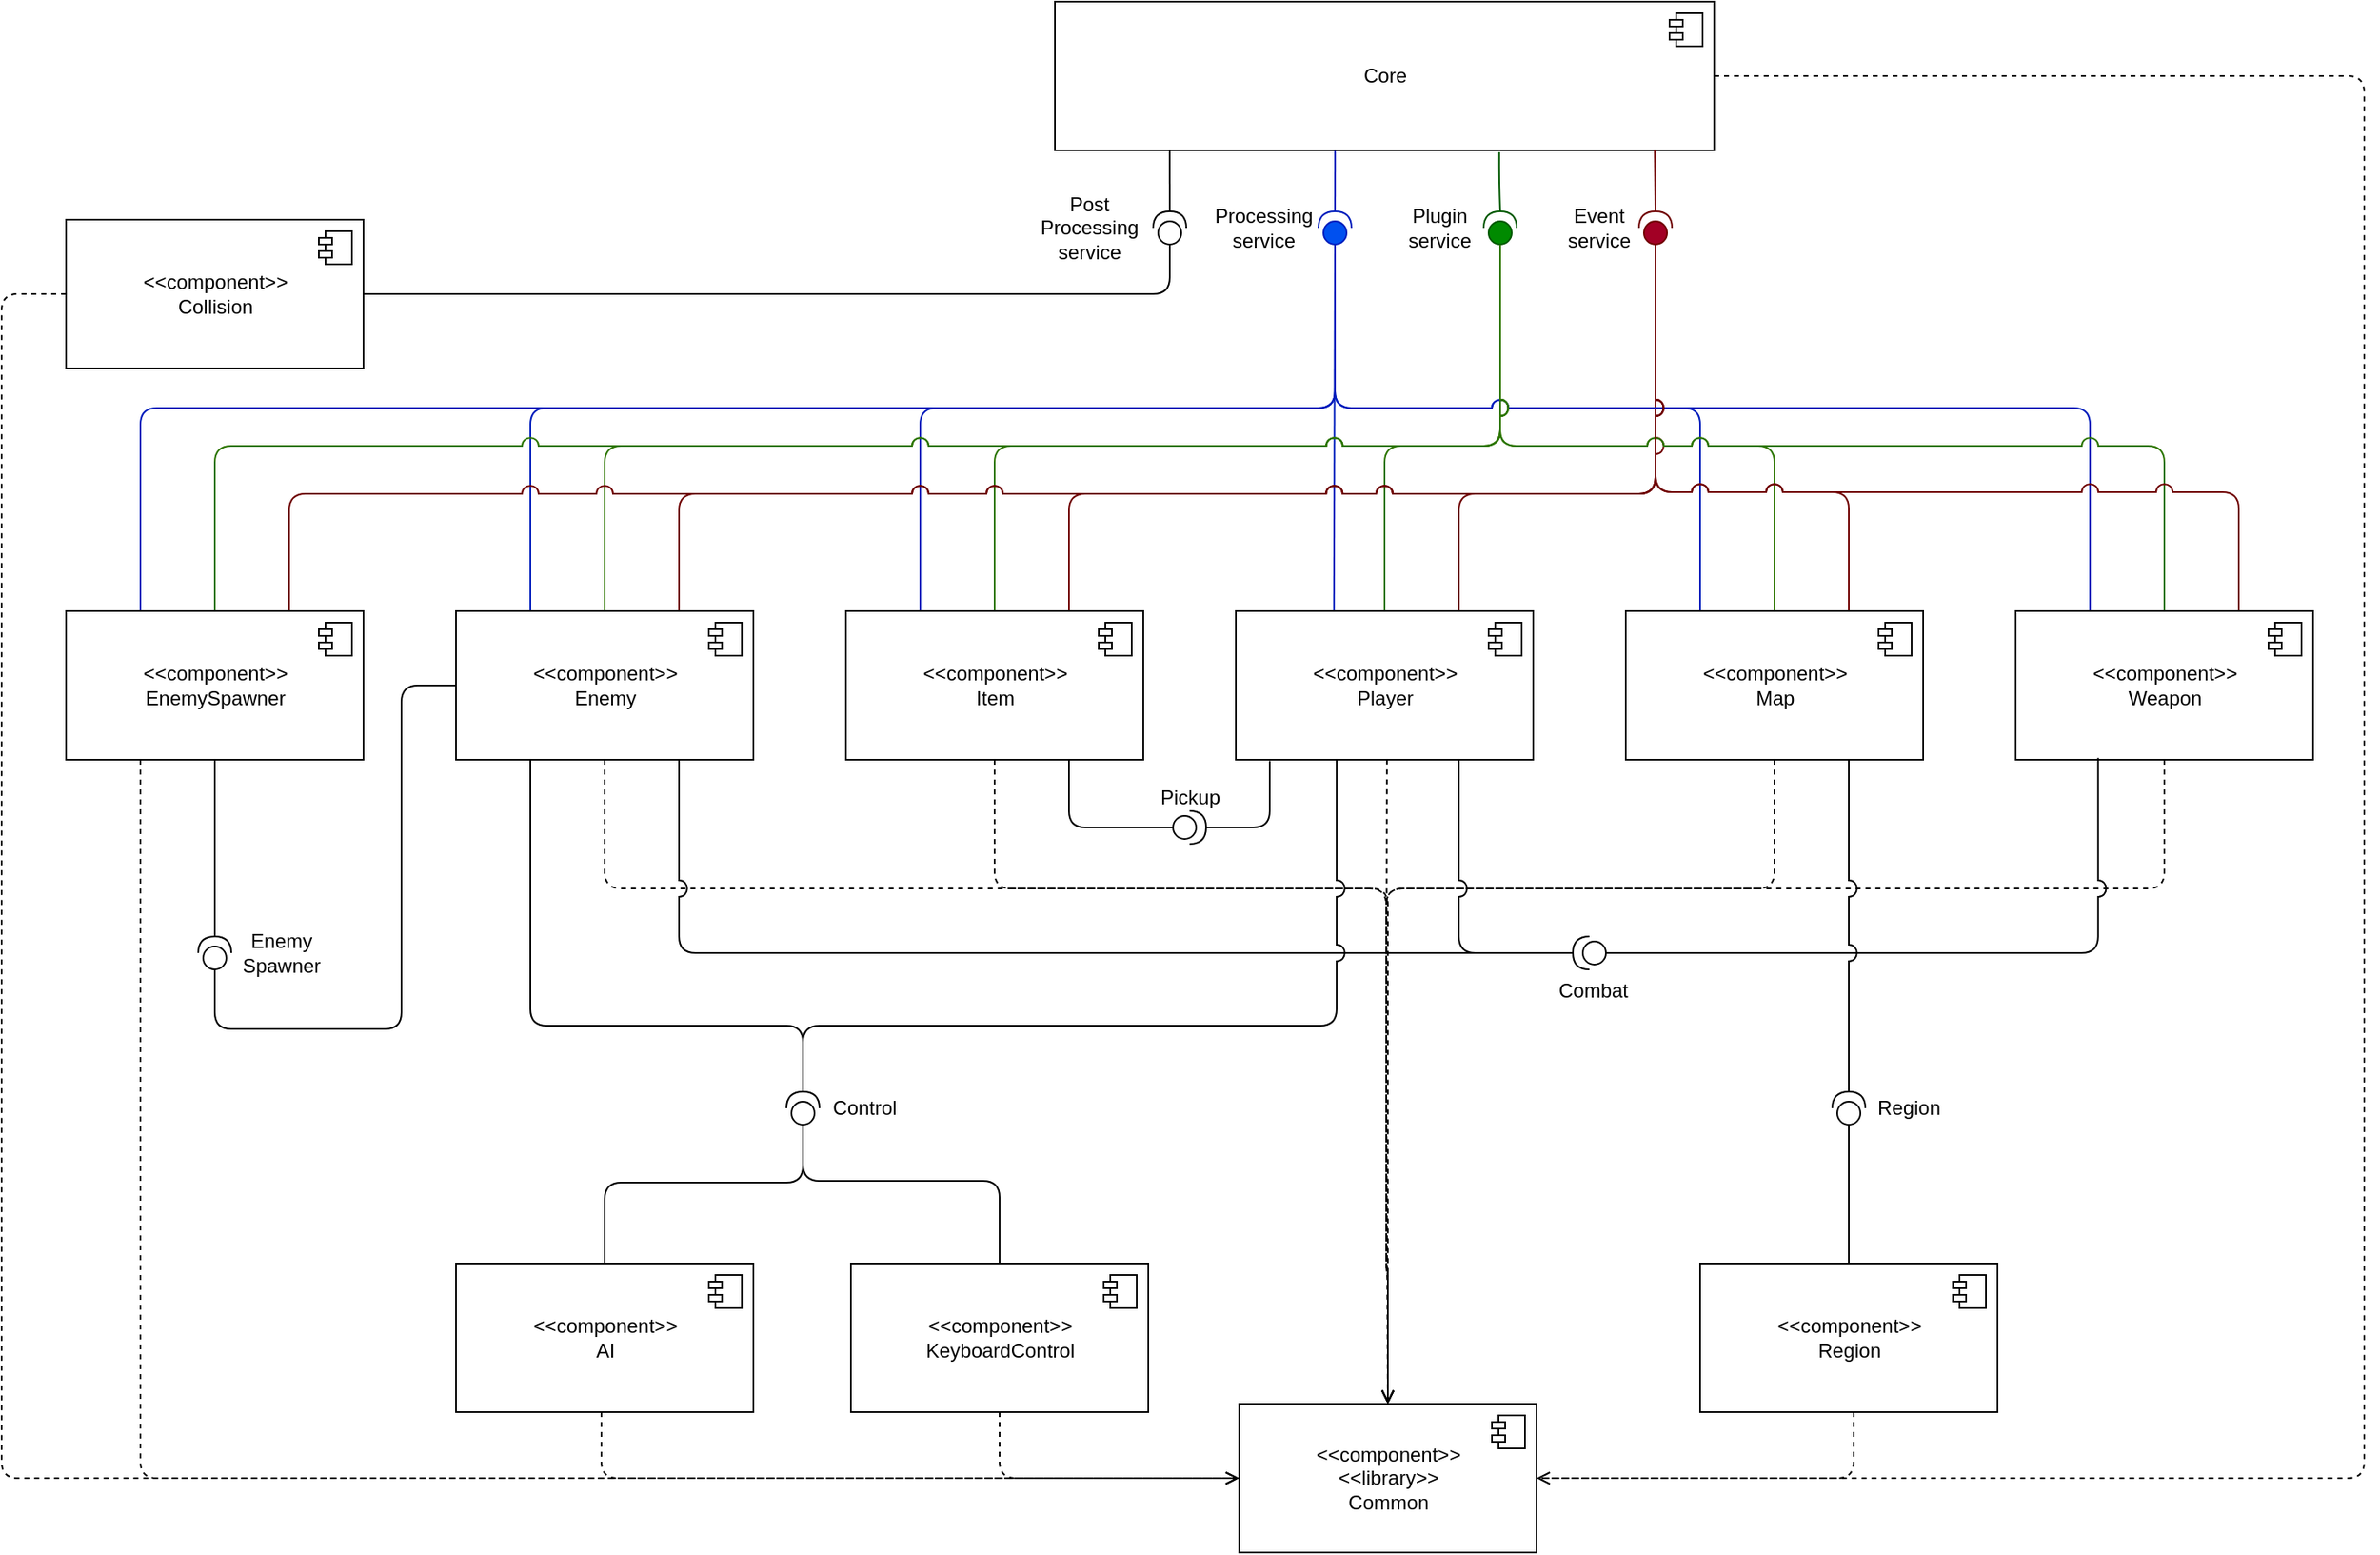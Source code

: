 <mxfile>
    <diagram id="fLNG6U10Jc3AvwP7Pfjn" name="Page-1">
        <mxGraphModel dx="710" dy="-790" grid="0" gridSize="10" guides="1" tooltips="1" connect="1" arrows="1" fold="1" page="0" pageScale="1" pageWidth="827" pageHeight="1169" background="none" math="0" shadow="0">
            <root>
                <mxCell id="0"/>
                <mxCell id="1" parent="0"/>
                <mxCell id="5lTu8dcaC-K2s0UTSZmU-24" style="edgeStyle=orthogonalEdgeStyle;html=1;exitX=0.674;exitY=1.013;exitDx=0;exitDy=0;entryX=1;entryY=0.5;entryDx=0;entryDy=0;entryPerimeter=0;strokeColor=#005700;endArrow=none;endFill=0;exitPerimeter=0;fillColor=#008a00;" parent="1" source="5lTu8dcaC-K2s0UTSZmU-1" target="5lTu8dcaC-K2s0UTSZmU-23" edge="1">
                    <mxGeometry relative="1" as="geometry"/>
                </mxCell>
                <mxCell id="Dqz88kb-FHzcmxErnvod-14" style="edgeStyle=orthogonalEdgeStyle;html=1;dashed=1;endArrow=open;endFill=0;entryX=1;entryY=0.5;entryDx=0;entryDy=0;exitX=1;exitY=0.5;exitDx=0;exitDy=0;" parent="1" source="5lTu8dcaC-K2s0UTSZmU-1" target="8" edge="1">
                    <mxGeometry relative="1" as="geometry">
                        <mxPoint x="2411" y="2480" as="targetPoint"/>
                        <Array as="points">
                            <mxPoint x="2345" y="1824"/>
                            <mxPoint x="2345" y="2673"/>
                        </Array>
                    </mxGeometry>
                </mxCell>
                <mxCell id="5lTu8dcaC-K2s0UTSZmU-1" value="Core" style="html=1;dropTarget=0;" parent="1" vertex="1">
                    <mxGeometry x="1552.5" y="1779" width="399" height="90" as="geometry"/>
                </mxCell>
                <mxCell id="5lTu8dcaC-K2s0UTSZmU-2" value="" style="shape=module;jettyWidth=8;jettyHeight=4;" parent="5lTu8dcaC-K2s0UTSZmU-1" vertex="1">
                    <mxGeometry x="1" width="20" height="20" relative="1" as="geometry">
                        <mxPoint x="-27" y="7" as="offset"/>
                    </mxGeometry>
                </mxCell>
                <mxCell id="Dqz88kb-FHzcmxErnvod-9" style="edgeStyle=none;html=1;entryX=0.5;entryY=0;entryDx=0;entryDy=0;dashed=1;endArrow=open;endFill=0;exitX=0.508;exitY=0.998;exitDx=0;exitDy=0;exitPerimeter=0;" parent="1" source="5lTu8dcaC-K2s0UTSZmU-3" target="8" edge="1">
                    <mxGeometry relative="1" as="geometry">
                        <Array as="points">
                            <mxPoint x="1753" y="2433"/>
                        </Array>
                    </mxGeometry>
                </mxCell>
                <mxCell id="57" style="edgeStyle=orthogonalEdgeStyle;jumpStyle=arc;jumpSize=10;html=1;exitX=0.33;exitY=0.004;exitDx=0;exitDy=0;endArrow=none;endFill=0;entryX=0;entryY=0.5;entryDx=0;entryDy=0;entryPerimeter=0;exitPerimeter=0;fillColor=#0050ef;strokeColor=#001DBC;" parent="1" source="5lTu8dcaC-K2s0UTSZmU-3" target="Dqz88kb-FHzcmxErnvod-2" edge="1">
                    <mxGeometry relative="1" as="geometry">
                        <mxPoint x="1754.667" y="1957.5" as="targetPoint"/>
                        <Array as="points">
                            <mxPoint x="1722" y="2148"/>
                        </Array>
                    </mxGeometry>
                </mxCell>
                <mxCell id="63" style="edgeStyle=orthogonalEdgeStyle;jumpStyle=arc;jumpSize=10;html=1;endArrow=none;endFill=0;entryX=0;entryY=0.5;entryDx=0;entryDy=0;entryPerimeter=0;fillColor=#60a917;strokeColor=#2D7600;" parent="1" source="5lTu8dcaC-K2s0UTSZmU-3" target="5lTu8dcaC-K2s0UTSZmU-23" edge="1">
                    <mxGeometry relative="1" as="geometry">
                        <mxPoint x="1876.095" y="1907.667" as="targetPoint"/>
                        <Array as="points">
                            <mxPoint x="1752" y="2048"/>
                            <mxPoint x="1822" y="2048"/>
                        </Array>
                    </mxGeometry>
                </mxCell>
                <mxCell id="69" style="edgeStyle=orthogonalEdgeStyle;jumpStyle=arc;jumpSize=10;html=1;exitX=0.75;exitY=0;exitDx=0;exitDy=0;entryX=0;entryY=0.5;entryDx=0;entryDy=0;entryPerimeter=0;endArrow=none;endFill=0;fillColor=#a20025;strokeColor=#6F0000;" parent="1" source="5lTu8dcaC-K2s0UTSZmU-3" target="35" edge="1">
                    <mxGeometry relative="1" as="geometry">
                        <Array as="points">
                            <mxPoint x="1797" y="2077"/>
                            <mxPoint x="1916" y="2077"/>
                        </Array>
                    </mxGeometry>
                </mxCell>
                <mxCell id="5lTu8dcaC-K2s0UTSZmU-3" value="&amp;lt;&amp;lt;component&amp;gt;&amp;gt;&lt;br&gt;Player" style="html=1;dropTarget=0;" parent="1" vertex="1">
                    <mxGeometry x="1662" y="2148" width="180" height="90" as="geometry"/>
                </mxCell>
                <mxCell id="5lTu8dcaC-K2s0UTSZmU-4" value="" style="shape=module;jettyWidth=8;jettyHeight=4;" parent="5lTu8dcaC-K2s0UTSZmU-3" vertex="1">
                    <mxGeometry x="1" width="20" height="20" relative="1" as="geometry">
                        <mxPoint x="-27" y="7" as="offset"/>
                    </mxGeometry>
                </mxCell>
                <mxCell id="5lTu8dcaC-K2s0UTSZmU-7" style="edgeStyle=none;html=1;exitX=1;exitY=0.5;exitDx=0;exitDy=0;exitPerimeter=0;endArrow=none;endFill=0;entryX=0.425;entryY=1.004;entryDx=0;entryDy=0;entryPerimeter=0;fillColor=#0050ef;strokeColor=#001DBC;" parent="1" source="Dqz88kb-FHzcmxErnvod-2" target="5lTu8dcaC-K2s0UTSZmU-1" edge="1">
                    <mxGeometry relative="1" as="geometry">
                        <mxPoint x="1753" y="1803" as="targetPoint"/>
                    </mxGeometry>
                </mxCell>
                <mxCell id="Dqz88kb-FHzcmxErnvod-2" value="" style="shape=providedRequiredInterface;html=1;verticalLabelPosition=bottom;rotation=-90;fillColor=#0050ef;fontColor=#ffffff;strokeColor=#001DBC;" parent="1" vertex="1">
                    <mxGeometry x="1712" y="1906" width="20" height="20" as="geometry"/>
                </mxCell>
                <mxCell id="Dqz88kb-FHzcmxErnvod-10" style="edgeStyle=orthogonalEdgeStyle;html=1;entryX=0.5;entryY=0;entryDx=0;entryDy=0;dashed=1;endArrow=open;endFill=0;" parent="1" source="5lTu8dcaC-K2s0UTSZmU-9" target="8" edge="1">
                    <mxGeometry relative="1" as="geometry">
                        <Array as="points">
                            <mxPoint x="1516" y="2316"/>
                            <mxPoint x="1753" y="2316"/>
                            <mxPoint x="1753" y="2548"/>
                        </Array>
                    </mxGeometry>
                </mxCell>
                <mxCell id="56" style="edgeStyle=orthogonalEdgeStyle;jumpStyle=arc;jumpSize=10;html=1;entryX=0;entryY=0.5;entryDx=0;entryDy=0;entryPerimeter=0;endArrow=none;endFill=0;exitX=0.25;exitY=0;exitDx=0;exitDy=0;fillColor=#0050ef;strokeColor=#001DBC;" parent="1" source="5lTu8dcaC-K2s0UTSZmU-9" target="Dqz88kb-FHzcmxErnvod-2" edge="1">
                    <mxGeometry relative="1" as="geometry">
                        <Array as="points">
                            <mxPoint x="1471" y="2025"/>
                            <mxPoint x="1722" y="2025"/>
                        </Array>
                    </mxGeometry>
                </mxCell>
                <mxCell id="62" style="edgeStyle=orthogonalEdgeStyle;jumpStyle=arc;jumpSize=10;html=1;exitX=0.5;exitY=0;exitDx=0;exitDy=0;entryX=0;entryY=0.5;entryDx=0;entryDy=0;entryPerimeter=0;endArrow=none;endFill=0;fillColor=#60a917;strokeColor=#2D7600;" parent="1" source="5lTu8dcaC-K2s0UTSZmU-9" target="5lTu8dcaC-K2s0UTSZmU-23" edge="1">
                    <mxGeometry relative="1" as="geometry">
                        <Array as="points">
                            <mxPoint x="1516" y="2048"/>
                            <mxPoint x="1822" y="2048"/>
                        </Array>
                    </mxGeometry>
                </mxCell>
                <mxCell id="68" style="edgeStyle=orthogonalEdgeStyle;jumpStyle=arc;jumpSize=10;html=1;exitX=0.75;exitY=0;exitDx=0;exitDy=0;entryX=0;entryY=0.5;entryDx=0;entryDy=0;entryPerimeter=0;endArrow=none;endFill=0;fillColor=#a20025;strokeColor=#6F0000;" parent="1" source="5lTu8dcaC-K2s0UTSZmU-9" target="35" edge="1">
                    <mxGeometry relative="1" as="geometry">
                        <Array as="points">
                            <mxPoint x="1561" y="2077"/>
                            <mxPoint x="1916" y="2077"/>
                        </Array>
                    </mxGeometry>
                </mxCell>
                <mxCell id="88" style="edgeStyle=orthogonalEdgeStyle;jumpStyle=arc;jumpSize=10;html=1;exitX=0.75;exitY=1;exitDx=0;exitDy=0;entryX=0;entryY=0.5;entryDx=0;entryDy=0;entryPerimeter=0;endArrow=none;endFill=0;" parent="1" source="5lTu8dcaC-K2s0UTSZmU-9" target="87" edge="1">
                    <mxGeometry relative="1" as="geometry"/>
                </mxCell>
                <mxCell id="5lTu8dcaC-K2s0UTSZmU-9" value="&amp;lt;&amp;lt;component&amp;gt;&amp;gt;&lt;br&gt;Item" style="html=1;dropTarget=0;" parent="1" vertex="1">
                    <mxGeometry x="1426" y="2148" width="180" height="90" as="geometry"/>
                </mxCell>
                <mxCell id="5lTu8dcaC-K2s0UTSZmU-10" value="" style="shape=module;jettyWidth=8;jettyHeight=4;" parent="5lTu8dcaC-K2s0UTSZmU-9" vertex="1">
                    <mxGeometry x="1" width="20" height="20" relative="1" as="geometry">
                        <mxPoint x="-27" y="7" as="offset"/>
                    </mxGeometry>
                </mxCell>
                <mxCell id="Dqz88kb-FHzcmxErnvod-11" style="edgeStyle=orthogonalEdgeStyle;html=1;dashed=1;endArrow=open;endFill=0;entryX=0.5;entryY=0;entryDx=0;entryDy=0;" parent="1" source="5lTu8dcaC-K2s0UTSZmU-11" target="8" edge="1">
                    <mxGeometry relative="1" as="geometry">
                        <mxPoint x="1833.897" y="2397.966" as="targetPoint"/>
                        <Array as="points">
                            <mxPoint x="1988" y="2316"/>
                            <mxPoint x="1753" y="2316"/>
                            <mxPoint x="1753" y="2548"/>
                        </Array>
                    </mxGeometry>
                </mxCell>
                <mxCell id="58" style="edgeStyle=orthogonalEdgeStyle;jumpStyle=arc;jumpSize=10;html=1;exitX=0.25;exitY=0;exitDx=0;exitDy=0;entryX=0;entryY=0.5;entryDx=0;entryDy=0;entryPerimeter=0;endArrow=none;endFill=0;fillColor=#0050ef;strokeColor=#001DBC;" parent="1" source="5lTu8dcaC-K2s0UTSZmU-11" target="Dqz88kb-FHzcmxErnvod-2" edge="1">
                    <mxGeometry relative="1" as="geometry">
                        <Array as="points">
                            <mxPoint x="1943" y="2025"/>
                            <mxPoint x="1722" y="2025"/>
                        </Array>
                    </mxGeometry>
                </mxCell>
                <mxCell id="64" style="edgeStyle=orthogonalEdgeStyle;jumpStyle=arc;jumpSize=10;html=1;entryX=0;entryY=0.5;entryDx=0;entryDy=0;entryPerimeter=0;endArrow=none;endFill=0;fillColor=#60a917;strokeColor=#2D7600;" parent="1" source="5lTu8dcaC-K2s0UTSZmU-11" target="5lTu8dcaC-K2s0UTSZmU-23" edge="1">
                    <mxGeometry relative="1" as="geometry">
                        <Array as="points">
                            <mxPoint x="1988" y="2048"/>
                            <mxPoint x="1822" y="2048"/>
                        </Array>
                    </mxGeometry>
                </mxCell>
                <mxCell id="70" style="edgeStyle=orthogonalEdgeStyle;jumpStyle=arc;jumpSize=10;html=1;exitX=0.75;exitY=0;exitDx=0;exitDy=0;entryX=0;entryY=0.5;entryDx=0;entryDy=0;entryPerimeter=0;endArrow=none;endFill=0;fillColor=#a20025;strokeColor=#6F0000;" parent="1" source="5lTu8dcaC-K2s0UTSZmU-11" target="35" edge="1">
                    <mxGeometry relative="1" as="geometry">
                        <Array as="points">
                            <mxPoint x="2033" y="2076"/>
                            <mxPoint x="1916" y="2076"/>
                        </Array>
                    </mxGeometry>
                </mxCell>
                <mxCell id="5lTu8dcaC-K2s0UTSZmU-11" value="&amp;lt;&amp;lt;component&amp;gt;&amp;gt;&lt;br&gt;Map" style="html=1;dropTarget=0;" parent="1" vertex="1">
                    <mxGeometry x="1898" y="2148" width="180" height="90" as="geometry"/>
                </mxCell>
                <mxCell id="5lTu8dcaC-K2s0UTSZmU-12" value="" style="shape=module;jettyWidth=8;jettyHeight=4;" parent="5lTu8dcaC-K2s0UTSZmU-11" vertex="1">
                    <mxGeometry x="1" width="20" height="20" relative="1" as="geometry">
                        <mxPoint x="-27" y="7" as="offset"/>
                    </mxGeometry>
                </mxCell>
                <mxCell id="Dqz88kb-FHzcmxErnvod-12" style="edgeStyle=orthogonalEdgeStyle;html=1;entryX=0.5;entryY=0;entryDx=0;entryDy=0;dashed=1;endArrow=open;endFill=0;" parent="1" source="5lTu8dcaC-K2s0UTSZmU-13" target="8" edge="1">
                    <mxGeometry relative="1" as="geometry">
                        <Array as="points">
                            <mxPoint x="2224" y="2316"/>
                            <mxPoint x="1753" y="2316"/>
                            <mxPoint x="1753" y="2548"/>
                        </Array>
                    </mxGeometry>
                </mxCell>
                <mxCell id="59" style="edgeStyle=orthogonalEdgeStyle;jumpStyle=arc;jumpSize=10;html=1;exitX=0.25;exitY=0;exitDx=0;exitDy=0;entryX=0;entryY=0.5;entryDx=0;entryDy=0;entryPerimeter=0;endArrow=none;endFill=0;fillColor=#0050ef;strokeColor=#001DBC;" parent="1" source="5lTu8dcaC-K2s0UTSZmU-13" target="Dqz88kb-FHzcmxErnvod-2" edge="1">
                    <mxGeometry relative="1" as="geometry">
                        <Array as="points">
                            <mxPoint x="2179" y="2025"/>
                            <mxPoint x="1722" y="2025"/>
                        </Array>
                    </mxGeometry>
                </mxCell>
                <mxCell id="65" style="edgeStyle=orthogonalEdgeStyle;jumpStyle=arc;jumpSize=10;html=1;entryX=0;entryY=0.5;entryDx=0;entryDy=0;entryPerimeter=0;endArrow=none;endFill=0;fillColor=#60a917;strokeColor=#2D7600;" parent="1" source="5lTu8dcaC-K2s0UTSZmU-13" target="5lTu8dcaC-K2s0UTSZmU-23" edge="1">
                    <mxGeometry relative="1" as="geometry">
                        <Array as="points">
                            <mxPoint x="2224" y="2048"/>
                            <mxPoint x="1822" y="2048"/>
                        </Array>
                    </mxGeometry>
                </mxCell>
                <mxCell id="71" style="edgeStyle=orthogonalEdgeStyle;jumpStyle=arc;jumpSize=10;html=1;exitX=0.75;exitY=0;exitDx=0;exitDy=0;entryX=0;entryY=0.5;entryDx=0;entryDy=0;entryPerimeter=0;endArrow=none;endFill=0;fillColor=#a20025;strokeColor=#6F0000;" parent="1" source="5lTu8dcaC-K2s0UTSZmU-13" target="35" edge="1">
                    <mxGeometry relative="1" as="geometry">
                        <Array as="points">
                            <mxPoint x="2269" y="2076"/>
                            <mxPoint x="1916" y="2076"/>
                        </Array>
                    </mxGeometry>
                </mxCell>
                <mxCell id="5lTu8dcaC-K2s0UTSZmU-13" value="&amp;lt;&amp;lt;component&amp;gt;&amp;gt;&lt;br&gt;Weapon" style="html=1;dropTarget=0;" parent="1" vertex="1">
                    <mxGeometry x="2134" y="2148" width="180" height="90" as="geometry"/>
                </mxCell>
                <mxCell id="5lTu8dcaC-K2s0UTSZmU-14" value="" style="shape=module;jettyWidth=8;jettyHeight=4;" parent="5lTu8dcaC-K2s0UTSZmU-13" vertex="1">
                    <mxGeometry x="1" width="20" height="20" relative="1" as="geometry">
                        <mxPoint x="-27" y="7" as="offset"/>
                    </mxGeometry>
                </mxCell>
                <mxCell id="Dqz88kb-FHzcmxErnvod-5" value="Processing service" style="text;html=1;strokeColor=none;fillColor=none;align=center;verticalAlign=middle;whiteSpace=wrap;rounded=0;" parent="1" vertex="1">
                    <mxGeometry x="1642" y="1896.5" width="74" height="39" as="geometry"/>
                </mxCell>
                <mxCell id="Dqz88kb-FHzcmxErnvod-13" style="edgeStyle=orthogonalEdgeStyle;html=1;entryX=0.5;entryY=0;entryDx=0;entryDy=0;dashed=1;endArrow=open;endFill=0;" parent="1" source="5lTu8dcaC-K2s0UTSZmU-15" target="8" edge="1">
                    <mxGeometry relative="1" as="geometry">
                        <Array as="points">
                            <mxPoint x="1280" y="2316"/>
                            <mxPoint x="1754" y="2316"/>
                        </Array>
                    </mxGeometry>
                </mxCell>
                <mxCell id="29" style="edgeStyle=orthogonalEdgeStyle;jumpStyle=arc;jumpSize=10;html=1;entryX=0;entryY=0.5;entryDx=0;entryDy=0;entryPerimeter=0;endArrow=none;endFill=0;" parent="1" source="5lTu8dcaC-K2s0UTSZmU-15" target="28" edge="1">
                    <mxGeometry relative="1" as="geometry">
                        <Array as="points">
                            <mxPoint x="1157" y="2193"/>
                            <mxPoint x="1157" y="2401"/>
                            <mxPoint x="1044" y="2401"/>
                        </Array>
                    </mxGeometry>
                </mxCell>
                <mxCell id="61" style="edgeStyle=orthogonalEdgeStyle;jumpStyle=arc;jumpSize=10;html=1;exitX=0.5;exitY=0;exitDx=0;exitDy=0;entryX=0;entryY=0.5;entryDx=0;entryDy=0;entryPerimeter=0;endArrow=none;endFill=0;fillColor=#60a917;strokeColor=#2D7600;" parent="1" source="5lTu8dcaC-K2s0UTSZmU-15" target="5lTu8dcaC-K2s0UTSZmU-23" edge="1">
                    <mxGeometry relative="1" as="geometry">
                        <Array as="points">
                            <mxPoint x="1280" y="2048"/>
                            <mxPoint x="1822" y="2048"/>
                        </Array>
                    </mxGeometry>
                </mxCell>
                <mxCell id="73" style="edgeStyle=orthogonalEdgeStyle;jumpStyle=arc;jumpSize=10;html=1;exitX=0.25;exitY=0;exitDx=0;exitDy=0;entryX=0;entryY=0.5;entryDx=0;entryDy=0;entryPerimeter=0;endArrow=none;endFill=0;fillColor=#0050ef;strokeColor=#001DBC;" parent="1" source="5lTu8dcaC-K2s0UTSZmU-15" target="Dqz88kb-FHzcmxErnvod-2" edge="1">
                    <mxGeometry relative="1" as="geometry">
                        <Array as="points">
                            <mxPoint x="1235" y="2025"/>
                            <mxPoint x="1722" y="2025"/>
                        </Array>
                    </mxGeometry>
                </mxCell>
                <mxCell id="74" style="edgeStyle=orthogonalEdgeStyle;jumpStyle=arc;jumpSize=10;html=1;exitX=0.75;exitY=0;exitDx=0;exitDy=0;entryX=0;entryY=0.5;entryDx=0;entryDy=0;entryPerimeter=0;endArrow=none;endFill=0;fillColor=#a20025;strokeColor=#6F0000;" parent="1" source="5lTu8dcaC-K2s0UTSZmU-15" target="35" edge="1">
                    <mxGeometry relative="1" as="geometry">
                        <Array as="points">
                            <mxPoint x="1325" y="2077"/>
                            <mxPoint x="1916" y="2077"/>
                        </Array>
                    </mxGeometry>
                </mxCell>
                <mxCell id="93" style="edgeStyle=orthogonalEdgeStyle;jumpStyle=arc;jumpSize=10;html=1;exitX=0.75;exitY=1;exitDx=0;exitDy=0;entryX=1;entryY=0.5;entryDx=0;entryDy=0;entryPerimeter=0;endArrow=none;endFill=0;" parent="1" source="5lTu8dcaC-K2s0UTSZmU-15" target="82" edge="1">
                    <mxGeometry relative="1" as="geometry"/>
                </mxCell>
                <mxCell id="5lTu8dcaC-K2s0UTSZmU-15" value="&amp;lt;&amp;lt;component&amp;gt;&amp;gt;&lt;br&gt;Enemy" style="html=1;dropTarget=0;" parent="1" vertex="1">
                    <mxGeometry x="1190" y="2148" width="180" height="90" as="geometry"/>
                </mxCell>
                <mxCell id="5lTu8dcaC-K2s0UTSZmU-16" value="" style="shape=module;jettyWidth=8;jettyHeight=4;" parent="5lTu8dcaC-K2s0UTSZmU-15" vertex="1">
                    <mxGeometry x="1" width="20" height="20" relative="1" as="geometry">
                        <mxPoint x="-27" y="7" as="offset"/>
                    </mxGeometry>
                </mxCell>
                <mxCell id="96" style="edgeStyle=orthogonalEdgeStyle;jumpStyle=arc;jumpSize=10;html=1;entryX=0;entryY=0.5;entryDx=0;entryDy=0;endArrow=none;endFill=0;dashed=1;" parent="1" source="5" target="8" edge="1">
                    <mxGeometry relative="1" as="geometry">
                        <Array as="points">
                            <mxPoint x="915" y="1956"/>
                            <mxPoint x="915" y="2673"/>
                        </Array>
                    </mxGeometry>
                </mxCell>
                <mxCell id="97" style="edgeStyle=orthogonalEdgeStyle;jumpStyle=arc;jumpSize=10;html=1;entryX=0;entryY=0.5;entryDx=0;entryDy=0;entryPerimeter=0;endArrow=none;endFill=0;" parent="1" source="5" target="Dqz88kb-FHzcmxErnvod-7" edge="1">
                    <mxGeometry relative="1" as="geometry"/>
                </mxCell>
                <mxCell id="5" value="&amp;lt;&amp;lt;component&amp;gt;&amp;gt;&lt;br&gt;Collision" style="html=1;dropTarget=0;" parent="1" vertex="1">
                    <mxGeometry x="954" y="1911" width="180" height="90" as="geometry"/>
                </mxCell>
                <mxCell id="6" value="" style="shape=module;jettyWidth=8;jettyHeight=4;" parent="5" vertex="1">
                    <mxGeometry x="1" width="20" height="20" relative="1" as="geometry">
                        <mxPoint x="-27" y="7" as="offset"/>
                    </mxGeometry>
                </mxCell>
                <mxCell id="s5my0ecmpizXD4HZRtwD-12" style="edgeStyle=none;html=1;entryX=0.174;entryY=1.004;entryDx=0;entryDy=0;endArrow=none;endFill=0;entryPerimeter=0;" parent="1" source="Dqz88kb-FHzcmxErnvod-7" target="5lTu8dcaC-K2s0UTSZmU-1" edge="1">
                    <mxGeometry relative="1" as="geometry"/>
                </mxCell>
                <mxCell id="Dqz88kb-FHzcmxErnvod-7" value="" style="shape=providedRequiredInterface;html=1;verticalLabelPosition=bottom;rotation=-90;" parent="1" vertex="1">
                    <mxGeometry x="1612" y="1906" width="20" height="20" as="geometry"/>
                </mxCell>
                <mxCell id="Dqz88kb-FHzcmxErnvod-8" value="Post&lt;br&gt;Processing service" style="text;html=1;strokeColor=none;fillColor=none;align=center;verticalAlign=middle;whiteSpace=wrap;rounded=0;" parent="1" vertex="1">
                    <mxGeometry x="1533" y="1893" width="81" height="46" as="geometry"/>
                </mxCell>
                <mxCell id="5lTu8dcaC-K2s0UTSZmU-23" value="" style="shape=providedRequiredInterface;html=1;verticalLabelPosition=bottom;rotation=-90;fillColor=#008a00;fontColor=#ffffff;strokeColor=#005700;" parent="1" vertex="1">
                    <mxGeometry x="1812" y="1906" width="20" height="20" as="geometry"/>
                </mxCell>
                <mxCell id="5lTu8dcaC-K2s0UTSZmU-25" value="Plugin service" style="text;html=1;strokeColor=none;fillColor=none;align=center;verticalAlign=middle;whiteSpace=wrap;rounded=0;" parent="1" vertex="1">
                    <mxGeometry x="1759" y="1896.5" width="53" height="39" as="geometry"/>
                </mxCell>
                <mxCell id="8" value="&amp;lt;&amp;lt;component&amp;gt;&amp;gt;&lt;br&gt;&amp;lt;&amp;lt;library&amp;gt;&amp;gt;&lt;br&gt;Common" style="html=1;dropTarget=0;" parent="1" vertex="1">
                    <mxGeometry x="1664" y="2628" width="180" height="90" as="geometry"/>
                </mxCell>
                <mxCell id="9" value="" style="shape=module;jettyWidth=8;jettyHeight=4;" parent="8" vertex="1">
                    <mxGeometry x="1" width="20" height="20" relative="1" as="geometry">
                        <mxPoint x="-27" y="7" as="offset"/>
                    </mxGeometry>
                </mxCell>
                <mxCell id="18" style="edgeStyle=orthogonalEdgeStyle;html=1;entryX=0;entryY=0.5;entryDx=0;entryDy=0;entryPerimeter=0;endArrow=none;endFill=0;" parent="1" source="10" target="17" edge="1">
                    <mxGeometry relative="1" as="geometry">
                        <Array as="points">
                            <mxPoint x="1519" y="2493"/>
                            <mxPoint x="1400" y="2493"/>
                        </Array>
                    </mxGeometry>
                </mxCell>
                <mxCell id="23" style="edgeStyle=orthogonalEdgeStyle;jumpStyle=arc;jumpSize=10;html=1;entryX=0;entryY=0.5;entryDx=0;entryDy=0;endArrow=open;endFill=0;dashed=1;" parent="1" source="10" target="8" edge="1">
                    <mxGeometry relative="1" as="geometry">
                        <Array as="points">
                            <mxPoint x="1519" y="2673"/>
                        </Array>
                    </mxGeometry>
                </mxCell>
                <mxCell id="10" value="&amp;lt;&amp;lt;component&amp;gt;&amp;gt;&lt;br&gt;KeyboardControl" style="html=1;dropTarget=0;" parent="1" vertex="1">
                    <mxGeometry x="1429" y="2543" width="180" height="90" as="geometry"/>
                </mxCell>
                <mxCell id="11" value="" style="shape=module;jettyWidth=8;jettyHeight=4;" parent="10" vertex="1">
                    <mxGeometry x="1" width="20" height="20" relative="1" as="geometry">
                        <mxPoint x="-27" y="7" as="offset"/>
                    </mxGeometry>
                </mxCell>
                <mxCell id="19" style="edgeStyle=orthogonalEdgeStyle;html=1;entryX=0;entryY=0.5;entryDx=0;entryDy=0;entryPerimeter=0;endArrow=none;endFill=0;" parent="1" source="12" target="17" edge="1">
                    <mxGeometry relative="1" as="geometry">
                        <Array as="points">
                            <mxPoint x="1280" y="2494"/>
                            <mxPoint x="1400" y="2494"/>
                        </Array>
                    </mxGeometry>
                </mxCell>
                <mxCell id="24" style="edgeStyle=orthogonalEdgeStyle;jumpStyle=arc;jumpSize=10;html=1;entryX=0;entryY=0.5;entryDx=0;entryDy=0;dashed=1;endArrow=open;endFill=0;" parent="1" source="12" target="8" edge="1">
                    <mxGeometry relative="1" as="geometry">
                        <Array as="points">
                            <mxPoint x="1278" y="2673"/>
                        </Array>
                    </mxGeometry>
                </mxCell>
                <mxCell id="12" value="&amp;lt;&amp;lt;component&amp;gt;&amp;gt;&lt;br&gt;AI" style="html=1;dropTarget=0;" parent="1" vertex="1">
                    <mxGeometry x="1190" y="2543" width="180" height="90" as="geometry"/>
                </mxCell>
                <mxCell id="13" value="" style="shape=module;jettyWidth=8;jettyHeight=4;" parent="12" vertex="1">
                    <mxGeometry x="1" width="20" height="20" relative="1" as="geometry">
                        <mxPoint x="-27" y="7" as="offset"/>
                    </mxGeometry>
                </mxCell>
                <mxCell id="20" style="edgeStyle=orthogonalEdgeStyle;html=1;entryX=0.339;entryY=1.002;entryDx=0;entryDy=0;endArrow=none;endFill=0;jumpStyle=arc;jumpSize=10;entryPerimeter=0;" parent="1" source="17" target="5lTu8dcaC-K2s0UTSZmU-3" edge="1">
                    <mxGeometry relative="1" as="geometry">
                        <Array as="points">
                            <mxPoint x="1400" y="2399"/>
                            <mxPoint x="1723" y="2399"/>
                        </Array>
                    </mxGeometry>
                </mxCell>
                <mxCell id="21" style="edgeStyle=orthogonalEdgeStyle;jumpStyle=arc;jumpSize=10;html=1;exitX=1;exitY=0.5;exitDx=0;exitDy=0;exitPerimeter=0;entryX=0.25;entryY=1;entryDx=0;entryDy=0;endArrow=none;endFill=0;" parent="1" source="17" target="5lTu8dcaC-K2s0UTSZmU-15" edge="1">
                    <mxGeometry relative="1" as="geometry">
                        <Array as="points">
                            <mxPoint x="1400" y="2399"/>
                            <mxPoint x="1235" y="2399"/>
                        </Array>
                    </mxGeometry>
                </mxCell>
                <mxCell id="17" value="" style="shape=providedRequiredInterface;html=1;verticalLabelPosition=bottom;sketch=0;rotation=-90;" parent="1" vertex="1">
                    <mxGeometry x="1390" y="2439" width="20" height="20" as="geometry"/>
                </mxCell>
                <mxCell id="22" value="Control" style="text;html=1;strokeColor=none;fillColor=none;align=center;verticalAlign=middle;whiteSpace=wrap;rounded=0;" parent="1" vertex="1">
                    <mxGeometry x="1397" y="2426" width="81" height="46" as="geometry"/>
                </mxCell>
                <mxCell id="33" style="edgeStyle=orthogonalEdgeStyle;jumpStyle=arc;jumpSize=10;html=1;exitX=0.25;exitY=1;exitDx=0;exitDy=0;entryX=0;entryY=0.5;entryDx=0;entryDy=0;endArrow=none;endFill=0;dashed=1;strokeWidth=1;" parent="1" source="25" target="8" edge="1">
                    <mxGeometry relative="1" as="geometry"/>
                </mxCell>
                <mxCell id="54" style="edgeStyle=orthogonalEdgeStyle;jumpStyle=arc;jumpSize=10;html=1;exitX=0.25;exitY=0;exitDx=0;exitDy=0;entryX=0;entryY=0.5;entryDx=0;entryDy=0;entryPerimeter=0;endArrow=none;endFill=0;fillColor=#0050ef;strokeColor=#001DBC;" parent="1" source="25" target="Dqz88kb-FHzcmxErnvod-2" edge="1">
                    <mxGeometry relative="1" as="geometry">
                        <Array as="points">
                            <mxPoint x="999" y="2025"/>
                            <mxPoint x="1722" y="2025"/>
                        </Array>
                    </mxGeometry>
                </mxCell>
                <mxCell id="60" style="edgeStyle=orthogonalEdgeStyle;jumpStyle=arc;jumpSize=10;html=1;entryX=0;entryY=0.5;entryDx=0;entryDy=0;entryPerimeter=0;endArrow=none;endFill=0;fillColor=#60a917;strokeColor=#2D7600;" parent="1" source="25" target="5lTu8dcaC-K2s0UTSZmU-23" edge="1">
                    <mxGeometry relative="1" as="geometry">
                        <Array as="points">
                            <mxPoint x="1044" y="2048"/>
                            <mxPoint x="1822" y="2048"/>
                        </Array>
                    </mxGeometry>
                </mxCell>
                <mxCell id="66" style="edgeStyle=orthogonalEdgeStyle;jumpStyle=arc;jumpSize=10;html=1;exitX=0.75;exitY=0;exitDx=0;exitDy=0;entryX=0;entryY=0.5;entryDx=0;entryDy=0;entryPerimeter=0;endArrow=none;endFill=0;fillColor=#a20025;strokeColor=#6F0000;" parent="1" source="25" target="35" edge="1">
                    <mxGeometry relative="1" as="geometry">
                        <Array as="points">
                            <mxPoint x="1089" y="2077"/>
                            <mxPoint x="1916" y="2077"/>
                        </Array>
                    </mxGeometry>
                </mxCell>
                <mxCell id="25" value="&amp;lt;&amp;lt;component&amp;gt;&amp;gt;&lt;br&gt;EnemySpawner" style="html=1;dropTarget=0;" parent="1" vertex="1">
                    <mxGeometry x="954" y="2148" width="180" height="90" as="geometry"/>
                </mxCell>
                <mxCell id="26" value="" style="shape=module;jettyWidth=8;jettyHeight=4;" parent="25" vertex="1">
                    <mxGeometry x="1" width="20" height="20" relative="1" as="geometry">
                        <mxPoint x="-27" y="7" as="offset"/>
                    </mxGeometry>
                </mxCell>
                <mxCell id="30" style="edgeStyle=orthogonalEdgeStyle;jumpStyle=arc;jumpSize=10;html=1;entryX=0.5;entryY=1;entryDx=0;entryDy=0;endArrow=none;endFill=0;" parent="1" source="28" target="25" edge="1">
                    <mxGeometry relative="1" as="geometry"/>
                </mxCell>
                <mxCell id="28" value="" style="shape=providedRequiredInterface;html=1;verticalLabelPosition=bottom;sketch=0;rotation=-90;" parent="1" vertex="1">
                    <mxGeometry x="1034" y="2345" width="20" height="20" as="geometry"/>
                </mxCell>
                <mxCell id="34" value="Enemy Spawner" style="text;html=1;strokeColor=none;fillColor=none;align=center;verticalAlign=middle;whiteSpace=wrap;rounded=0;" parent="1" vertex="1">
                    <mxGeometry x="1044" y="2332" width="81" height="46" as="geometry"/>
                </mxCell>
                <mxCell id="36" style="edgeStyle=orthogonalEdgeStyle;jumpStyle=arc;jumpSize=10;html=1;entryX=0.91;entryY=0.998;entryDx=0;entryDy=0;entryPerimeter=0;endArrow=none;endFill=0;fillColor=#a20025;strokeColor=#6F0000;" parent="1" source="35" target="5lTu8dcaC-K2s0UTSZmU-1" edge="1">
                    <mxGeometry relative="1" as="geometry"/>
                </mxCell>
                <mxCell id="35" value="" style="shape=providedRequiredInterface;html=1;verticalLabelPosition=bottom;sketch=0;rotation=-90;fillColor=#a20025;fontColor=#ffffff;strokeColor=#6F0000;" parent="1" vertex="1">
                    <mxGeometry x="1906" y="1906" width="20" height="20" as="geometry"/>
                </mxCell>
                <mxCell id="37" value="Event service" style="text;html=1;strokeColor=none;fillColor=none;align=center;verticalAlign=middle;whiteSpace=wrap;rounded=0;" parent="1" vertex="1">
                    <mxGeometry x="1845" y="1896.5" width="74" height="39" as="geometry"/>
                </mxCell>
                <mxCell id="75" value="" style="shape=providedRequiredInterface;html=1;verticalLabelPosition=bottom;sketch=0;rotation=-90;" parent="1" vertex="1">
                    <mxGeometry x="2023" y="2439" width="20" height="20" as="geometry"/>
                </mxCell>
                <mxCell id="79" style="edgeStyle=orthogonalEdgeStyle;jumpStyle=arc;jumpSize=10;html=1;entryX=0;entryY=0.5;entryDx=0;entryDy=0;entryPerimeter=0;endArrow=none;endFill=0;" parent="1" source="77" target="75" edge="1">
                    <mxGeometry relative="1" as="geometry"/>
                </mxCell>
                <mxCell id="81" style="edgeStyle=orthogonalEdgeStyle;jumpStyle=arc;jumpSize=10;html=1;entryX=1;entryY=0.5;entryDx=0;entryDy=0;endArrow=none;endFill=0;dashed=1;" parent="1" source="77" target="8" edge="1">
                    <mxGeometry relative="1" as="geometry">
                        <Array as="points">
                            <mxPoint x="2036" y="2673"/>
                        </Array>
                    </mxGeometry>
                </mxCell>
                <mxCell id="77" value="&amp;lt;&amp;lt;component&amp;gt;&amp;gt;&lt;br&gt;Region" style="html=1;dropTarget=0;" parent="1" vertex="1">
                    <mxGeometry x="1943" y="2543" width="180" height="90" as="geometry"/>
                </mxCell>
                <mxCell id="78" value="" style="shape=module;jettyWidth=8;jettyHeight=4;" parent="77" vertex="1">
                    <mxGeometry x="1" width="20" height="20" relative="1" as="geometry">
                        <mxPoint x="-27" y="7" as="offset"/>
                    </mxGeometry>
                </mxCell>
                <mxCell id="80" value="Region" style="text;html=1;strokeColor=none;fillColor=none;align=center;verticalAlign=middle;whiteSpace=wrap;rounded=0;" parent="1" vertex="1">
                    <mxGeometry x="2029" y="2426" width="81" height="46" as="geometry"/>
                </mxCell>
                <mxCell id="94" style="edgeStyle=orthogonalEdgeStyle;jumpStyle=arc;jumpSize=10;html=1;exitX=0;exitY=0.5;exitDx=0;exitDy=0;exitPerimeter=0;entryX=0.277;entryY=0.987;entryDx=0;entryDy=0;entryPerimeter=0;endArrow=none;endFill=0;" parent="1" source="82" target="5lTu8dcaC-K2s0UTSZmU-13" edge="1">
                    <mxGeometry relative="1" as="geometry"/>
                </mxCell>
                <mxCell id="82" value="" style="shape=providedRequiredInterface;html=1;verticalLabelPosition=bottom;sketch=0;rotation=-180;" parent="1" vertex="1">
                    <mxGeometry x="1866" y="2345" width="20" height="20" as="geometry"/>
                </mxCell>
                <mxCell id="85" value="Combat" style="text;html=1;strokeColor=none;fillColor=none;align=center;verticalAlign=middle;whiteSpace=wrap;rounded=0;" parent="1" vertex="1">
                    <mxGeometry x="1838" y="2355" width="81" height="46" as="geometry"/>
                </mxCell>
                <mxCell id="89" style="edgeStyle=orthogonalEdgeStyle;jumpStyle=arc;jumpSize=10;html=1;entryX=0.114;entryY=1.008;entryDx=0;entryDy=0;entryPerimeter=0;endArrow=none;endFill=0;" parent="1" source="87" target="5lTu8dcaC-K2s0UTSZmU-3" edge="1">
                    <mxGeometry relative="1" as="geometry"/>
                </mxCell>
                <mxCell id="87" value="" style="shape=providedRequiredInterface;html=1;verticalLabelPosition=bottom;sketch=0;rotation=0;" parent="1" vertex="1">
                    <mxGeometry x="1624" y="2269" width="20" height="20" as="geometry"/>
                </mxCell>
                <mxCell id="90" value="Pickup" style="text;html=1;strokeColor=none;fillColor=none;align=center;verticalAlign=middle;whiteSpace=wrap;rounded=0;" parent="1" vertex="1">
                    <mxGeometry x="1593.5" y="2238" width="81" height="46" as="geometry"/>
                </mxCell>
                <mxCell id="92" style="edgeStyle=orthogonalEdgeStyle;jumpStyle=arc;jumpSize=10;html=1;exitX=0.75;exitY=1;exitDx=0;exitDy=0;entryX=1;entryY=0.5;entryDx=0;entryDy=0;entryPerimeter=0;endArrow=none;endFill=0;" parent="1" source="5lTu8dcaC-K2s0UTSZmU-3" target="82" edge="1">
                    <mxGeometry relative="1" as="geometry"/>
                </mxCell>
                <mxCell id="76" style="edgeStyle=orthogonalEdgeStyle;jumpStyle=arc;jumpSize=10;html=1;entryX=0.75;entryY=1;entryDx=0;entryDy=0;endArrow=none;endFill=0;" parent="1" source="75" target="5lTu8dcaC-K2s0UTSZmU-11" edge="1">
                    <mxGeometry relative="1" as="geometry"/>
                </mxCell>
            </root>
        </mxGraphModel>
    </diagram>
</mxfile>